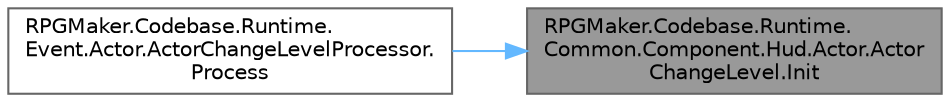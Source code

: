 digraph "RPGMaker.Codebase.Runtime.Common.Component.Hud.Actor.ActorChangeLevel.Init"
{
 // LATEX_PDF_SIZE
  bgcolor="transparent";
  edge [fontname=Helvetica,fontsize=10,labelfontname=Helvetica,labelfontsize=10];
  node [fontname=Helvetica,fontsize=10,shape=box,height=0.2,width=0.4];
  rankdir="RL";
  Node1 [id="Node000001",label="RPGMaker.Codebase.Runtime.\lCommon.Component.Hud.Actor.Actor\lChangeLevel.Init",height=0.2,width=0.4,color="gray40", fillcolor="grey60", style="filled", fontcolor="black",tooltip="😁 初期化"];
  Node1 -> Node2 [id="edge1_Node000001_Node000002",dir="back",color="steelblue1",style="solid",tooltip=" "];
  Node2 [id="Node000002",label="RPGMaker.Codebase.Runtime.\lEvent.Actor.ActorChangeLevelProcessor.\lProcess",height=0.2,width=0.4,color="grey40", fillcolor="white", style="filled",URL="$db/d3d/class_r_p_g_maker_1_1_codebase_1_1_runtime_1_1_event_1_1_actor_1_1_actor_change_level_processor.html#aedfcaa45dadae7b7b42a5622ad5678f2",tooltip="😁 処理"];
}
